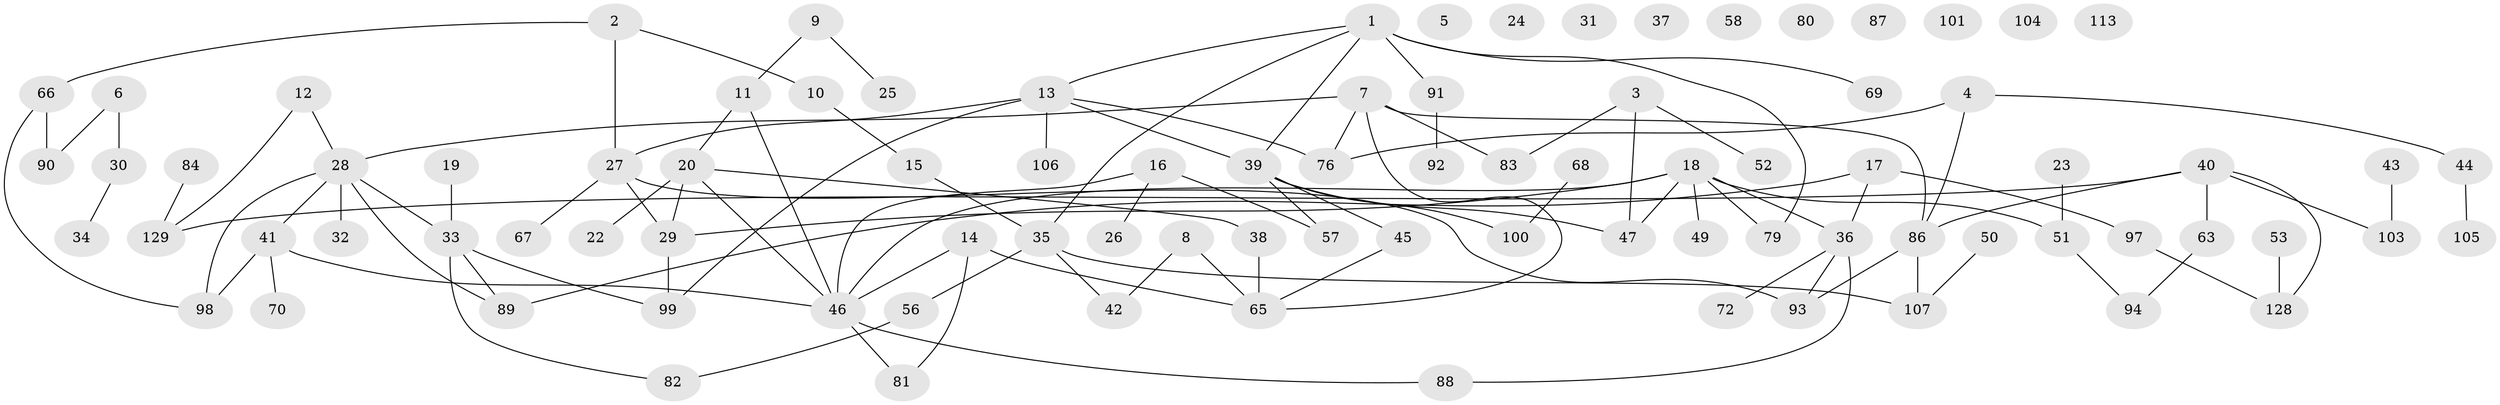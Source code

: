 // original degree distribution, {6: 0.007633587786259542, 3: 0.24427480916030533, 0: 0.07633587786259542, 2: 0.29770992366412213, 1: 0.21374045801526717, 4: 0.09923664122137404, 5: 0.061068702290076333}
// Generated by graph-tools (version 1.1) at 2025/16/03/04/25 18:16:38]
// undirected, 91 vertices, 109 edges
graph export_dot {
graph [start="1"]
  node [color=gray90,style=filled];
  1;
  2;
  3;
  4;
  5;
  6;
  7 [super="+59"];
  8 [super="+120+111"];
  9;
  10;
  11;
  12;
  13 [super="+21"];
  14;
  15;
  16 [super="+96"];
  17 [super="+121"];
  18 [super="+114+102"];
  19;
  20 [super="+109"];
  22;
  23;
  24;
  25;
  26;
  27 [super="+117"];
  28 [super="+62"];
  29;
  30 [super="+60"];
  31;
  32;
  33;
  34;
  35 [super="+75"];
  36 [super="+112+108"];
  37;
  38 [super="+48"];
  39 [super="+78"];
  40 [super="+55"];
  41 [super="+85"];
  42;
  43;
  44;
  45;
  46 [super="+64"];
  47 [super="+61"];
  49;
  50;
  51 [super="+54"];
  52;
  53;
  56;
  57;
  58;
  63 [super="+77"];
  65 [super="+110+71"];
  66;
  67;
  68;
  69;
  70;
  72;
  76 [super="+95"];
  79;
  80;
  81;
  82 [super="+127"];
  83;
  84;
  86;
  87;
  88;
  89;
  90 [super="+115"];
  91;
  92;
  93;
  94;
  97;
  98 [super="+124"];
  99;
  100;
  101;
  103 [super="+131"];
  104;
  105;
  106;
  107;
  113;
  128;
  129;
  1 -- 35;
  1 -- 69;
  1 -- 79;
  1 -- 91;
  1 -- 39;
  1 -- 13;
  2 -- 10;
  2 -- 66;
  2 -- 27;
  3 -- 47;
  3 -- 52;
  3 -- 83;
  4 -- 44;
  4 -- 86;
  4 -- 76;
  6 -- 30;
  6 -- 90;
  7 -- 83;
  7 -- 86;
  7 -- 76;
  7 -- 65;
  7 -- 28;
  8 -- 42;
  8 -- 65;
  9 -- 11;
  9 -- 25;
  10 -- 15;
  11 -- 20;
  11 -- 46;
  12 -- 129;
  12 -- 28;
  13 -- 99;
  13 -- 39;
  13 -- 106;
  13 -- 76;
  13 -- 27;
  14 -- 81;
  14 -- 46;
  14 -- 65;
  15 -- 35;
  16 -- 57;
  16 -- 26;
  16 -- 46;
  17 -- 89;
  17 -- 97;
  17 -- 36;
  18 -- 29;
  18 -- 49;
  18 -- 36;
  18 -- 79;
  18 -- 46;
  18 -- 51;
  18 -- 47;
  19 -- 33;
  20 -- 22;
  20 -- 29;
  20 -- 46;
  20 -- 38;
  23 -- 51;
  27 -- 29;
  27 -- 67;
  27 -- 93;
  28 -- 98;
  28 -- 32;
  28 -- 33;
  28 -- 89;
  28 -- 41;
  29 -- 99;
  30 -- 34;
  33 -- 82;
  33 -- 89;
  33 -- 99;
  35 -- 42;
  35 -- 107;
  35 -- 56;
  36 -- 72;
  36 -- 88;
  36 -- 93;
  38 -- 65;
  39 -- 47;
  39 -- 57 [weight=2];
  39 -- 100;
  39 -- 45;
  40 -- 86;
  40 -- 129;
  40 -- 128;
  40 -- 63;
  40 -- 103;
  41 -- 98;
  41 -- 46;
  41 -- 70;
  43 -- 103;
  44 -- 105;
  45 -- 65;
  46 -- 81;
  46 -- 88;
  50 -- 107;
  51 -- 94;
  53 -- 128;
  56 -- 82;
  63 -- 94;
  66 -- 98;
  66 -- 90;
  68 -- 100;
  84 -- 129;
  86 -- 93;
  86 -- 107;
  91 -- 92;
  97 -- 128;
}

